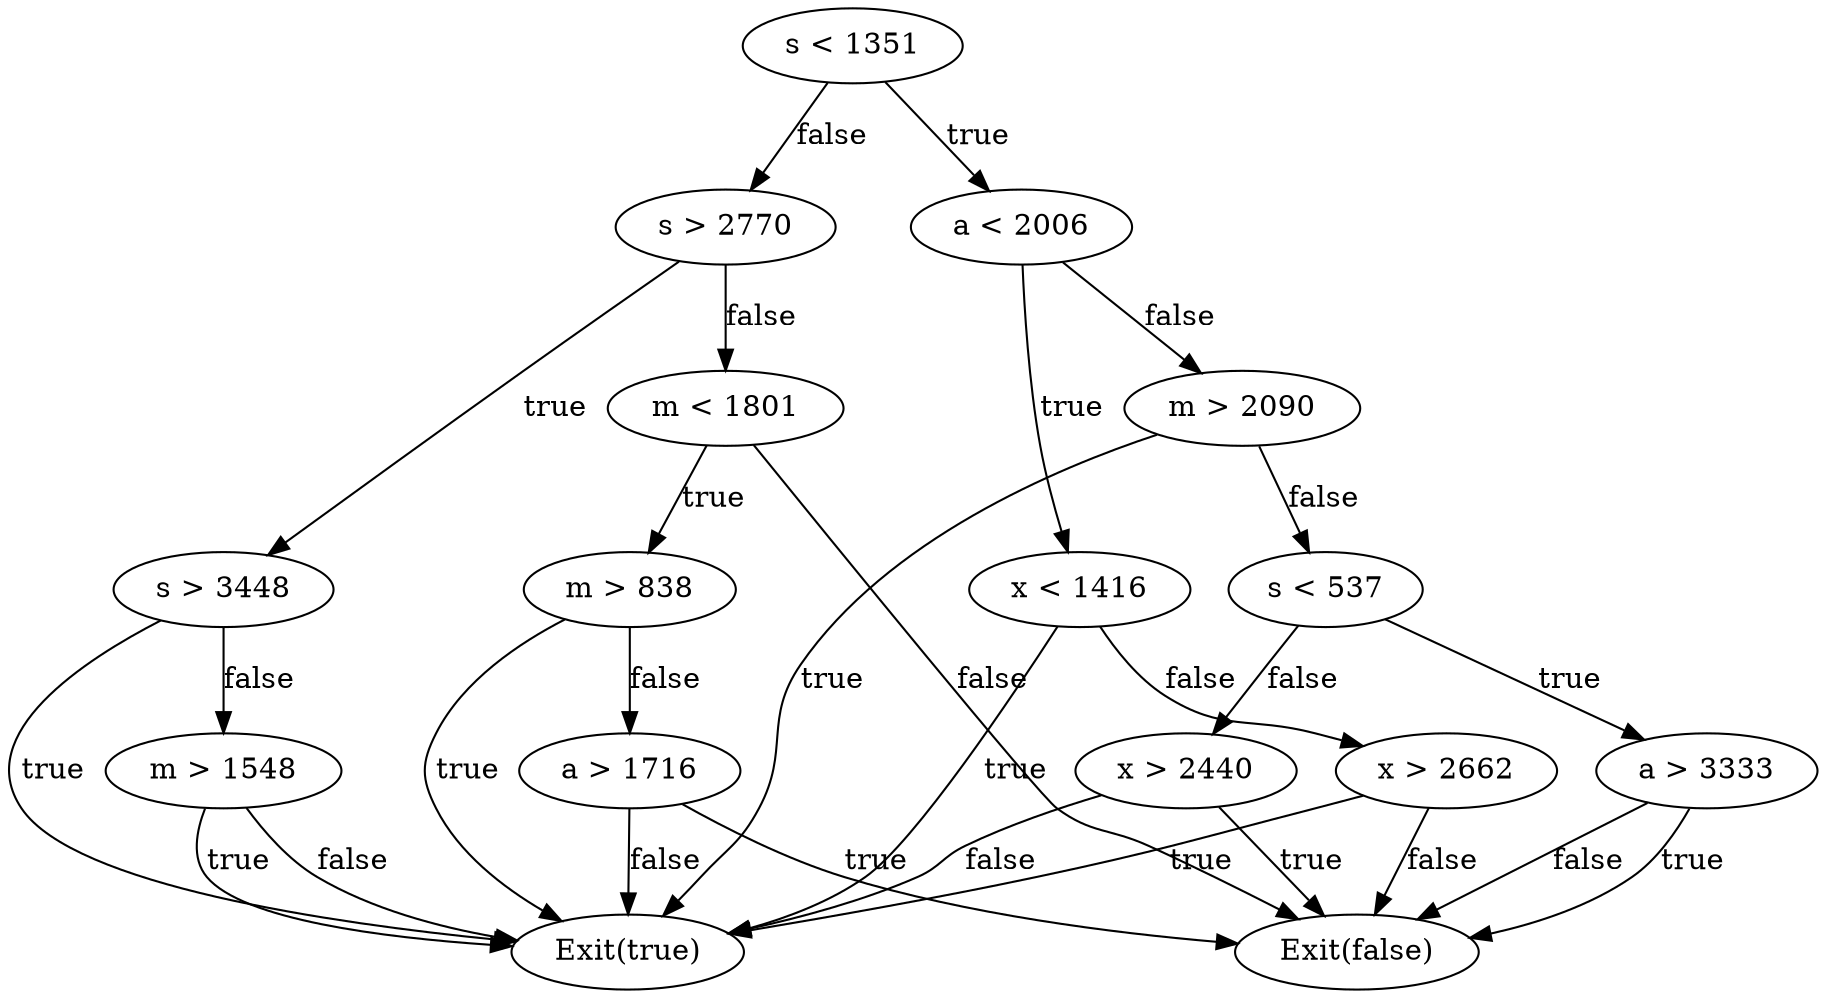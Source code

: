digraph {
    0 [ label = "Exit(false)" ]
    1 [ label = "Exit(true)" ]
    2 [ label = "s < 1351" ]
    3 [ label = "a < 2006" ]
    4 [ label = "m > 2090" ]
    5 [ label = "s > 2770" ]
    6 [ label = "m < 1801" ]
    7 [ label = "x < 1416" ]
    8 [ label = "s < 537" ]
    9 [ label = "x > 2440" ]
    10 [ label = "s > 3448" ]
    11 [ label = "m > 838" ]
    12 [ label = "x > 2662" ]
    13 [ label = "a > 3333" ]
    14 [ label = "m > 1548" ]
    15 [ label = "a > 1716" ]
    2 -> 3 [ label = "true" ]
    3 -> 4 [ label = "false" ]
    2 -> 5 [ label = "false" ]
    5 -> 6 [ label = "false" ]
    6 -> 0 [ label = "false" ]
    3 -> 7 [ label = "true" ]
    4 -> 1 [ label = "true" ]
    4 -> 8 [ label = "false" ]
    8 -> 9 [ label = "false" ]
    9 -> 1 [ label = "false" ]
    5 -> 10 [ label = "true" ]
    6 -> 11 [ label = "true" ]
    7 -> 1 [ label = "true" ]
    7 -> 12 [ label = "false" ]
    12 -> 0 [ label = "false" ]
    8 -> 13 [ label = "true" ]
    13 -> 0 [ label = "false" ]
    9 -> 0 [ label = "true" ]
    10 -> 1 [ label = "true" ]
    10 -> 14 [ label = "false" ]
    14 -> 1 [ label = "false" ]
    11 -> 1 [ label = "true" ]
    11 -> 15 [ label = "false" ]
    15 -> 1 [ label = "false" ]
    12 -> 1 [ label = "true" ]
    13 -> 0 [ label = "true" ]
    14 -> 1 [ label = "true" ]
    15 -> 0 [ label = "true" ]
}
